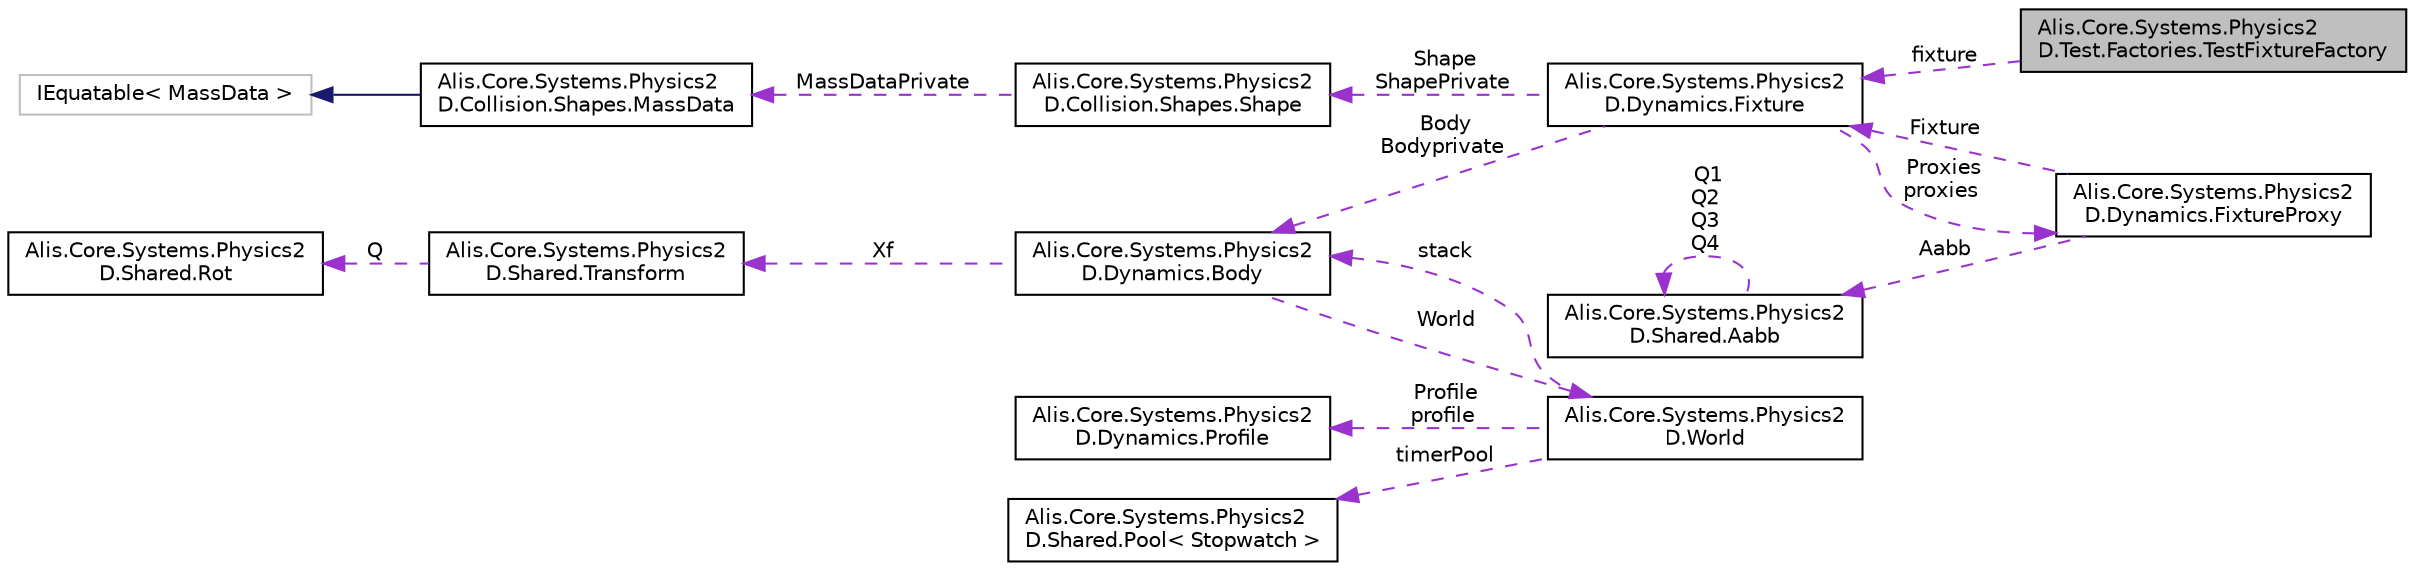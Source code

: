 digraph "Alis.Core.Systems.Physics2D.Test.Factories.TestFixtureFactory"
{
 // LATEX_PDF_SIZE
  edge [fontname="Helvetica",fontsize="10",labelfontname="Helvetica",labelfontsize="10"];
  node [fontname="Helvetica",fontsize="10",shape=record];
  rankdir="LR";
  Node1 [label="Alis.Core.Systems.Physics2\lD.Test.Factories.TestFixtureFactory",height=0.2,width=0.4,color="black", fillcolor="grey75", style="filled", fontcolor="black",tooltip="The test fixture factory class"];
  Node2 -> Node1 [dir="back",color="darkorchid3",fontsize="10",style="dashed",label=" fixture" ,fontname="Helvetica"];
  Node2 [label="Alis.Core.Systems.Physics2\lD.Dynamics.Fixture",height=0.2,width=0.4,color="black", fillcolor="white", style="filled",URL="$class_alis_1_1_core_1_1_systems_1_1_physics2_d_1_1_dynamics_1_1_fixture.html",tooltip="A fixture is used to attach a Shape to a body for collision detection. A fixture inherits its transfo..."];
  Node3 -> Node2 [dir="back",color="darkorchid3",fontsize="10",style="dashed",label=" Shape\nShapePrivate" ,fontname="Helvetica"];
  Node3 [label="Alis.Core.Systems.Physics2\lD.Collision.Shapes.Shape",height=0.2,width=0.4,color="black", fillcolor="white", style="filled",URL="$class_alis_1_1_core_1_1_systems_1_1_physics2_d_1_1_collision_1_1_shapes_1_1_shape.html",tooltip="A shape is used for collision detection. You can create a shape however you like. Shapes used for sim..."];
  Node4 -> Node3 [dir="back",color="darkorchid3",fontsize="10",style="dashed",label=" MassDataPrivate" ,fontname="Helvetica"];
  Node4 [label="Alis.Core.Systems.Physics2\lD.Collision.Shapes.MassData",height=0.2,width=0.4,color="black", fillcolor="white", style="filled",URL="$struct_alis_1_1_core_1_1_systems_1_1_physics2_d_1_1_collision_1_1_shapes_1_1_mass_data.html",tooltip="This holds the mass data computed for a shape."];
  Node5 -> Node4 [dir="back",color="midnightblue",fontsize="10",style="solid",fontname="Helvetica"];
  Node5 [label="IEquatable\< MassData \>",height=0.2,width=0.4,color="grey75", fillcolor="white", style="filled",tooltip=" "];
  Node6 -> Node2 [dir="back",color="darkorchid3",fontsize="10",style="dashed",label=" Body\nBodyprivate" ,fontname="Helvetica"];
  Node6 [label="Alis.Core.Systems.Physics2\lD.Dynamics.Body",height=0.2,width=0.4,color="black", fillcolor="white", style="filled",URL="$class_alis_1_1_core_1_1_systems_1_1_physics2_d_1_1_dynamics_1_1_body.html",tooltip="The body class"];
  Node7 -> Node6 [dir="back",color="darkorchid3",fontsize="10",style="dashed",label=" Xf" ,fontname="Helvetica"];
  Node7 [label="Alis.Core.Systems.Physics2\lD.Shared.Transform",height=0.2,width=0.4,color="black", fillcolor="white", style="filled",URL="$struct_alis_1_1_core_1_1_systems_1_1_physics2_d_1_1_shared_1_1_transform.html",tooltip="A transform contains translation and rotation. It is used to represent the position and orientation o..."];
  Node8 -> Node7 [dir="back",color="darkorchid3",fontsize="10",style="dashed",label=" Q" ,fontname="Helvetica"];
  Node8 [label="Alis.Core.Systems.Physics2\lD.Shared.Rot",height=0.2,width=0.4,color="black", fillcolor="white", style="filled",URL="$struct_alis_1_1_core_1_1_systems_1_1_physics2_d_1_1_shared_1_1_rot.html",tooltip="Rotation"];
  Node9 -> Node6 [dir="back",color="darkorchid3",fontsize="10",style="dashed",label=" World" ,fontname="Helvetica"];
  Node9 [label="Alis.Core.Systems.Physics2\lD.World",height=0.2,width=0.4,color="black", fillcolor="white", style="filled",URL="$class_alis_1_1_core_1_1_systems_1_1_physics2_d_1_1_world.html",tooltip="The world class manages all physics entities, dynamic simulation, and asynchronous queries."];
  Node6 -> Node9 [dir="back",color="darkorchid3",fontsize="10",style="dashed",label=" stack" ,fontname="Helvetica"];
  Node10 -> Node9 [dir="back",color="darkorchid3",fontsize="10",style="dashed",label=" Profile\nprofile" ,fontname="Helvetica"];
  Node10 [label="Alis.Core.Systems.Physics2\lD.Dynamics.Profile",height=0.2,width=0.4,color="black", fillcolor="white", style="filled",URL="$struct_alis_1_1_core_1_1_systems_1_1_physics2_d_1_1_dynamics_1_1_profile.html",tooltip="The profile"];
  Node11 -> Node9 [dir="back",color="darkorchid3",fontsize="10",style="dashed",label=" timerPool" ,fontname="Helvetica"];
  Node11 [label="Alis.Core.Systems.Physics2\lD.Shared.Pool\< Stopwatch \>",height=0.2,width=0.4,color="black", fillcolor="white", style="filled",URL="$class_alis_1_1_core_1_1_systems_1_1_physics2_d_1_1_shared_1_1_pool.html",tooltip=" "];
  Node12 -> Node2 [dir="back",color="darkorchid3",fontsize="10",style="dashed",label=" Proxies\nproxies" ,fontname="Helvetica"];
  Node12 [label="Alis.Core.Systems.Physics2\lD.Dynamics.FixtureProxy",height=0.2,width=0.4,color="black", fillcolor="white", style="filled",URL="$struct_alis_1_1_core_1_1_systems_1_1_physics2_d_1_1_dynamics_1_1_fixture_proxy.html",tooltip="This proxy is used internally to connect fixtures to the broad-phase."];
  Node13 -> Node12 [dir="back",color="darkorchid3",fontsize="10",style="dashed",label=" Aabb" ,fontname="Helvetica"];
  Node13 [label="Alis.Core.Systems.Physics2\lD.Shared.Aabb",height=0.2,width=0.4,color="black", fillcolor="white", style="filled",URL="$struct_alis_1_1_core_1_1_systems_1_1_physics2_d_1_1_shared_1_1_aabb.html",tooltip="An axis aligned bounding box."];
  Node13 -> Node13 [dir="back",color="darkorchid3",fontsize="10",style="dashed",label=" Q1\nQ2\nQ3\nQ4" ,fontname="Helvetica"];
  Node2 -> Node12 [dir="back",color="darkorchid3",fontsize="10",style="dashed",label=" Fixture" ,fontname="Helvetica"];
}
